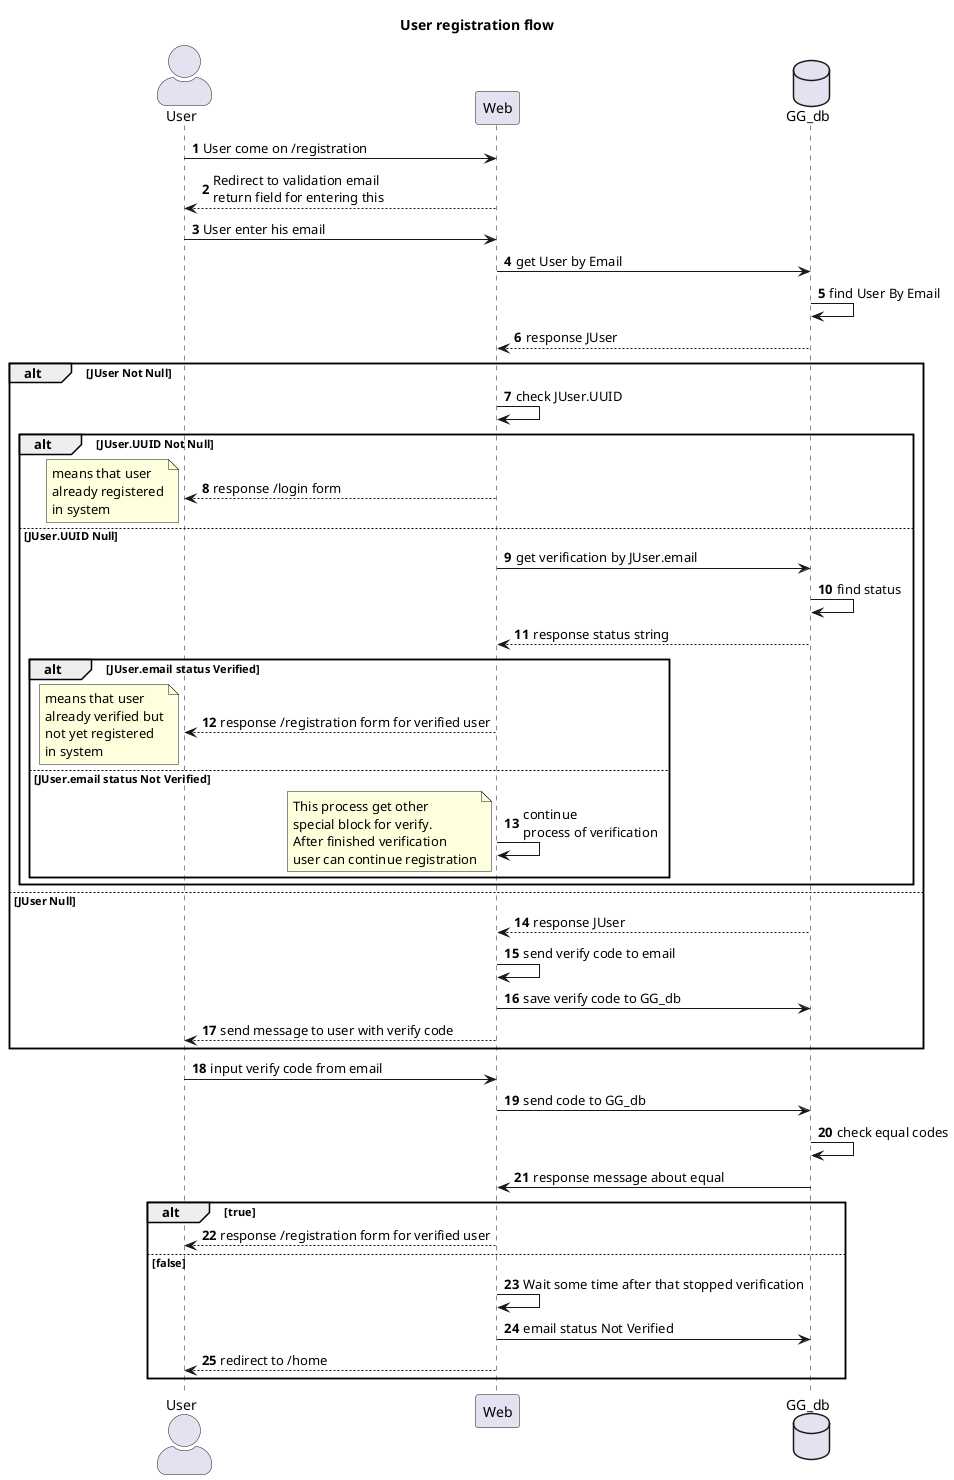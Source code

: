 @startuml

skinparam shadowing false
skinparam actorStyle Awesome
skinparam responseMessageBelowArrow true
autonumber
title User registration flow

actor User


User -> Web : User come on /registration
Web --> User : Redirect to validation email\nreturn field for entering this

User -> Web : User enter his email
database GG_db
Web -> GG_db : get User by Email

GG_db -> GG_db : find User By Email
GG_db --> Web : response JUser
alt JUser Not Null
    Web -> Web : check JUser.UUID
    alt JUser.UUID Not Null
        Web --> User : response /login form
        note left : means that user\nalready registered\nin system
    else JUser.UUID Null
        Web -> GG_db : get verification by JUser.email
        GG_db -> GG_db : find status
        GG_db --> Web : response status string
        alt JUser.email status Verified
            Web --> User : response /registration form for verified user
            note left : means that user\nalready verified but\nnot yet registered\nin system
        else JUser.email status Not Verified
            Web -> Web : continue\nprocess of verification
            note left : This process get other\nspecial block for verify.\nAfter finished verification\nuser can continue registration
        end

    end

else JUser Null
         GG_db --> Web : response JUser
         Web -> Web : send verify code to email
         Web -> GG_db : save verify code to GG_db
         Web --> User : send message to user with verify code

end
User -> Web : input verify code from email
Web -> GG_db : send code to GG_db
GG_db -> GG_db : check equal codes
GG_db -> Web : response message about equal
alt true
    Web --> User : response /registration form for verified user
else false
    Web -> Web : Wait some time after that stopped verification
    Web -> GG_db : email status Not Verified
    Web --> User : redirect to /home
end
@enduml